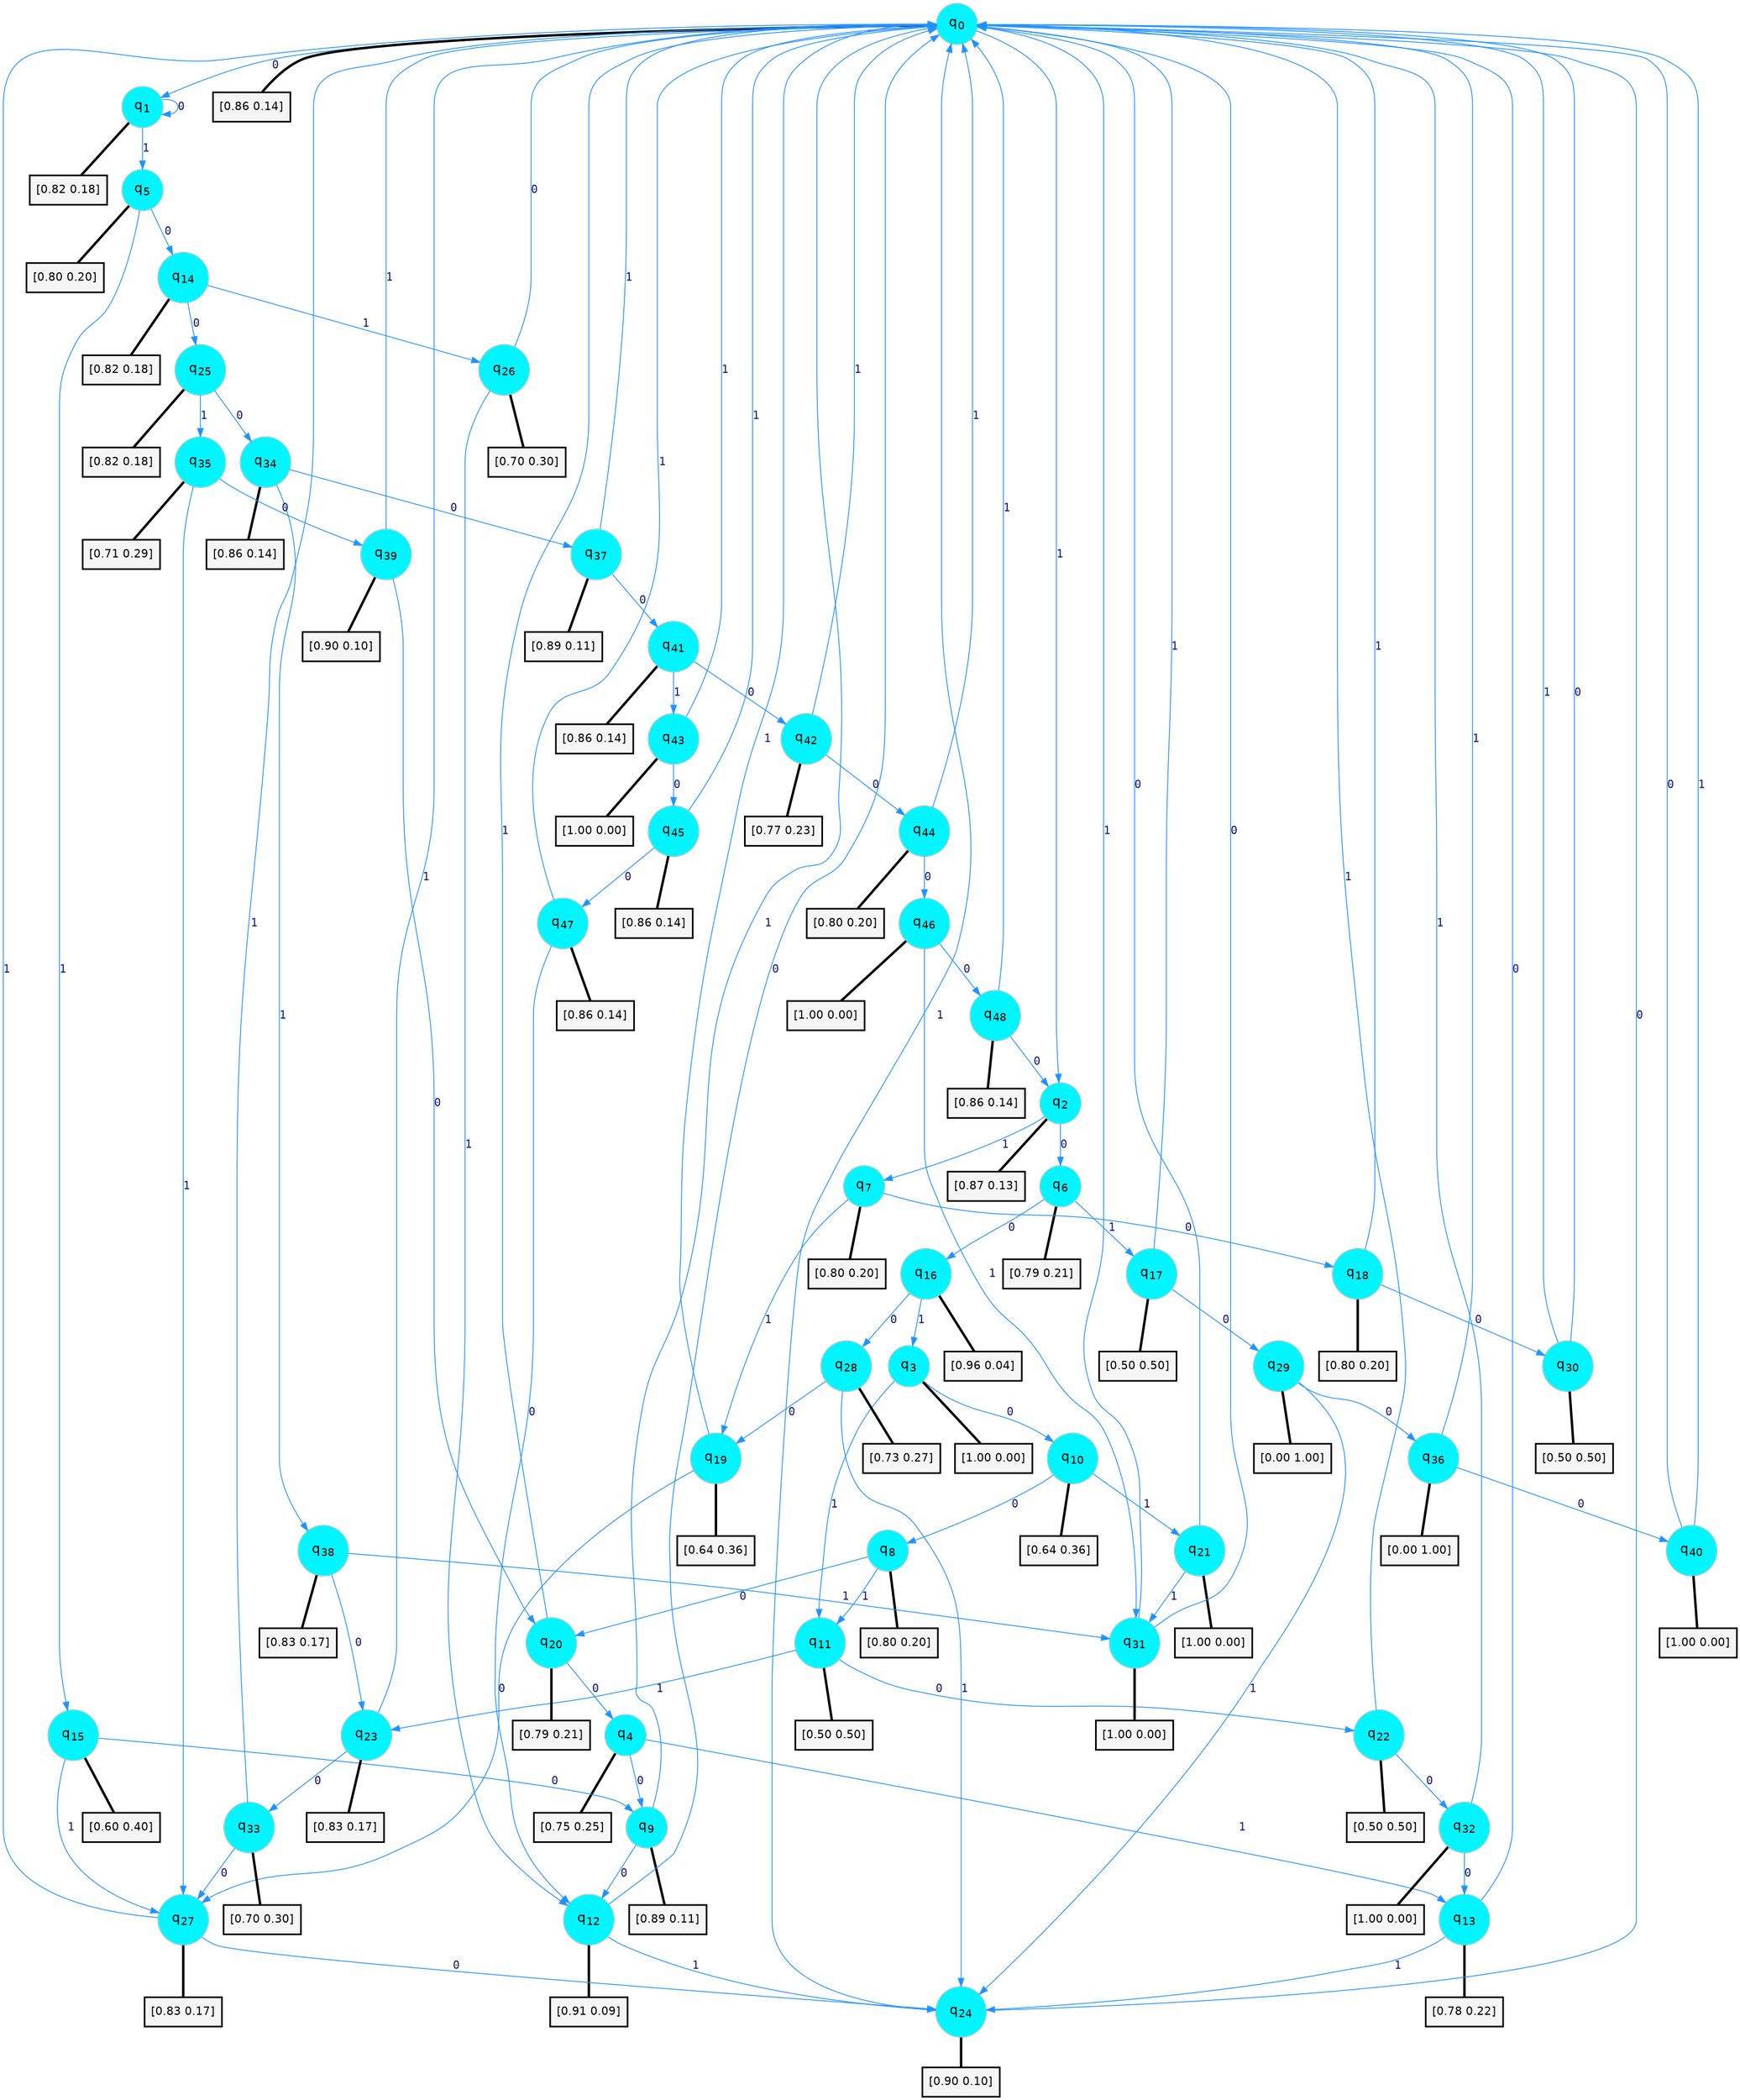 digraph G {
graph [
bgcolor=transparent, dpi=300, rankdir=TD, size="40,25"];
node [
color=gray, fillcolor=turquoise1, fontcolor=black, fontname=Helvetica, fontsize=16, fontweight=bold, shape=circle, style=filled];
edge [
arrowsize=1, color=dodgerblue1, fontcolor=midnightblue, fontname=courier, fontweight=bold, penwidth=1, style=solid, weight=20];
0[label=<q<SUB>0</SUB>>];
1[label=<q<SUB>1</SUB>>];
2[label=<q<SUB>2</SUB>>];
3[label=<q<SUB>3</SUB>>];
4[label=<q<SUB>4</SUB>>];
5[label=<q<SUB>5</SUB>>];
6[label=<q<SUB>6</SUB>>];
7[label=<q<SUB>7</SUB>>];
8[label=<q<SUB>8</SUB>>];
9[label=<q<SUB>9</SUB>>];
10[label=<q<SUB>10</SUB>>];
11[label=<q<SUB>11</SUB>>];
12[label=<q<SUB>12</SUB>>];
13[label=<q<SUB>13</SUB>>];
14[label=<q<SUB>14</SUB>>];
15[label=<q<SUB>15</SUB>>];
16[label=<q<SUB>16</SUB>>];
17[label=<q<SUB>17</SUB>>];
18[label=<q<SUB>18</SUB>>];
19[label=<q<SUB>19</SUB>>];
20[label=<q<SUB>20</SUB>>];
21[label=<q<SUB>21</SUB>>];
22[label=<q<SUB>22</SUB>>];
23[label=<q<SUB>23</SUB>>];
24[label=<q<SUB>24</SUB>>];
25[label=<q<SUB>25</SUB>>];
26[label=<q<SUB>26</SUB>>];
27[label=<q<SUB>27</SUB>>];
28[label=<q<SUB>28</SUB>>];
29[label=<q<SUB>29</SUB>>];
30[label=<q<SUB>30</SUB>>];
31[label=<q<SUB>31</SUB>>];
32[label=<q<SUB>32</SUB>>];
33[label=<q<SUB>33</SUB>>];
34[label=<q<SUB>34</SUB>>];
35[label=<q<SUB>35</SUB>>];
36[label=<q<SUB>36</SUB>>];
37[label=<q<SUB>37</SUB>>];
38[label=<q<SUB>38</SUB>>];
39[label=<q<SUB>39</SUB>>];
40[label=<q<SUB>40</SUB>>];
41[label=<q<SUB>41</SUB>>];
42[label=<q<SUB>42</SUB>>];
43[label=<q<SUB>43</SUB>>];
44[label=<q<SUB>44</SUB>>];
45[label=<q<SUB>45</SUB>>];
46[label=<q<SUB>46</SUB>>];
47[label=<q<SUB>47</SUB>>];
48[label=<q<SUB>48</SUB>>];
49[label="[0.86 0.14]", shape=box,fontcolor=black, fontname=Helvetica, fontsize=14, penwidth=2, fillcolor=whitesmoke,color=black];
50[label="[0.82 0.18]", shape=box,fontcolor=black, fontname=Helvetica, fontsize=14, penwidth=2, fillcolor=whitesmoke,color=black];
51[label="[0.87 0.13]", shape=box,fontcolor=black, fontname=Helvetica, fontsize=14, penwidth=2, fillcolor=whitesmoke,color=black];
52[label="[1.00 0.00]", shape=box,fontcolor=black, fontname=Helvetica, fontsize=14, penwidth=2, fillcolor=whitesmoke,color=black];
53[label="[0.75 0.25]", shape=box,fontcolor=black, fontname=Helvetica, fontsize=14, penwidth=2, fillcolor=whitesmoke,color=black];
54[label="[0.80 0.20]", shape=box,fontcolor=black, fontname=Helvetica, fontsize=14, penwidth=2, fillcolor=whitesmoke,color=black];
55[label="[0.79 0.21]", shape=box,fontcolor=black, fontname=Helvetica, fontsize=14, penwidth=2, fillcolor=whitesmoke,color=black];
56[label="[0.80 0.20]", shape=box,fontcolor=black, fontname=Helvetica, fontsize=14, penwidth=2, fillcolor=whitesmoke,color=black];
57[label="[0.80 0.20]", shape=box,fontcolor=black, fontname=Helvetica, fontsize=14, penwidth=2, fillcolor=whitesmoke,color=black];
58[label="[0.89 0.11]", shape=box,fontcolor=black, fontname=Helvetica, fontsize=14, penwidth=2, fillcolor=whitesmoke,color=black];
59[label="[0.64 0.36]", shape=box,fontcolor=black, fontname=Helvetica, fontsize=14, penwidth=2, fillcolor=whitesmoke,color=black];
60[label="[0.50 0.50]", shape=box,fontcolor=black, fontname=Helvetica, fontsize=14, penwidth=2, fillcolor=whitesmoke,color=black];
61[label="[0.91 0.09]", shape=box,fontcolor=black, fontname=Helvetica, fontsize=14, penwidth=2, fillcolor=whitesmoke,color=black];
62[label="[0.78 0.22]", shape=box,fontcolor=black, fontname=Helvetica, fontsize=14, penwidth=2, fillcolor=whitesmoke,color=black];
63[label="[0.82 0.18]", shape=box,fontcolor=black, fontname=Helvetica, fontsize=14, penwidth=2, fillcolor=whitesmoke,color=black];
64[label="[0.60 0.40]", shape=box,fontcolor=black, fontname=Helvetica, fontsize=14, penwidth=2, fillcolor=whitesmoke,color=black];
65[label="[0.96 0.04]", shape=box,fontcolor=black, fontname=Helvetica, fontsize=14, penwidth=2, fillcolor=whitesmoke,color=black];
66[label="[0.50 0.50]", shape=box,fontcolor=black, fontname=Helvetica, fontsize=14, penwidth=2, fillcolor=whitesmoke,color=black];
67[label="[0.80 0.20]", shape=box,fontcolor=black, fontname=Helvetica, fontsize=14, penwidth=2, fillcolor=whitesmoke,color=black];
68[label="[0.64 0.36]", shape=box,fontcolor=black, fontname=Helvetica, fontsize=14, penwidth=2, fillcolor=whitesmoke,color=black];
69[label="[0.79 0.21]", shape=box,fontcolor=black, fontname=Helvetica, fontsize=14, penwidth=2, fillcolor=whitesmoke,color=black];
70[label="[1.00 0.00]", shape=box,fontcolor=black, fontname=Helvetica, fontsize=14, penwidth=2, fillcolor=whitesmoke,color=black];
71[label="[0.50 0.50]", shape=box,fontcolor=black, fontname=Helvetica, fontsize=14, penwidth=2, fillcolor=whitesmoke,color=black];
72[label="[0.83 0.17]", shape=box,fontcolor=black, fontname=Helvetica, fontsize=14, penwidth=2, fillcolor=whitesmoke,color=black];
73[label="[0.90 0.10]", shape=box,fontcolor=black, fontname=Helvetica, fontsize=14, penwidth=2, fillcolor=whitesmoke,color=black];
74[label="[0.82 0.18]", shape=box,fontcolor=black, fontname=Helvetica, fontsize=14, penwidth=2, fillcolor=whitesmoke,color=black];
75[label="[0.70 0.30]", shape=box,fontcolor=black, fontname=Helvetica, fontsize=14, penwidth=2, fillcolor=whitesmoke,color=black];
76[label="[0.83 0.17]", shape=box,fontcolor=black, fontname=Helvetica, fontsize=14, penwidth=2, fillcolor=whitesmoke,color=black];
77[label="[0.73 0.27]", shape=box,fontcolor=black, fontname=Helvetica, fontsize=14, penwidth=2, fillcolor=whitesmoke,color=black];
78[label="[0.00 1.00]", shape=box,fontcolor=black, fontname=Helvetica, fontsize=14, penwidth=2, fillcolor=whitesmoke,color=black];
79[label="[0.50 0.50]", shape=box,fontcolor=black, fontname=Helvetica, fontsize=14, penwidth=2, fillcolor=whitesmoke,color=black];
80[label="[1.00 0.00]", shape=box,fontcolor=black, fontname=Helvetica, fontsize=14, penwidth=2, fillcolor=whitesmoke,color=black];
81[label="[1.00 0.00]", shape=box,fontcolor=black, fontname=Helvetica, fontsize=14, penwidth=2, fillcolor=whitesmoke,color=black];
82[label="[0.70 0.30]", shape=box,fontcolor=black, fontname=Helvetica, fontsize=14, penwidth=2, fillcolor=whitesmoke,color=black];
83[label="[0.86 0.14]", shape=box,fontcolor=black, fontname=Helvetica, fontsize=14, penwidth=2, fillcolor=whitesmoke,color=black];
84[label="[0.71 0.29]", shape=box,fontcolor=black, fontname=Helvetica, fontsize=14, penwidth=2, fillcolor=whitesmoke,color=black];
85[label="[0.00 1.00]", shape=box,fontcolor=black, fontname=Helvetica, fontsize=14, penwidth=2, fillcolor=whitesmoke,color=black];
86[label="[0.89 0.11]", shape=box,fontcolor=black, fontname=Helvetica, fontsize=14, penwidth=2, fillcolor=whitesmoke,color=black];
87[label="[0.83 0.17]", shape=box,fontcolor=black, fontname=Helvetica, fontsize=14, penwidth=2, fillcolor=whitesmoke,color=black];
88[label="[0.90 0.10]", shape=box,fontcolor=black, fontname=Helvetica, fontsize=14, penwidth=2, fillcolor=whitesmoke,color=black];
89[label="[1.00 0.00]", shape=box,fontcolor=black, fontname=Helvetica, fontsize=14, penwidth=2, fillcolor=whitesmoke,color=black];
90[label="[0.86 0.14]", shape=box,fontcolor=black, fontname=Helvetica, fontsize=14, penwidth=2, fillcolor=whitesmoke,color=black];
91[label="[0.77 0.23]", shape=box,fontcolor=black, fontname=Helvetica, fontsize=14, penwidth=2, fillcolor=whitesmoke,color=black];
92[label="[1.00 0.00]", shape=box,fontcolor=black, fontname=Helvetica, fontsize=14, penwidth=2, fillcolor=whitesmoke,color=black];
93[label="[0.80 0.20]", shape=box,fontcolor=black, fontname=Helvetica, fontsize=14, penwidth=2, fillcolor=whitesmoke,color=black];
94[label="[0.86 0.14]", shape=box,fontcolor=black, fontname=Helvetica, fontsize=14, penwidth=2, fillcolor=whitesmoke,color=black];
95[label="[1.00 0.00]", shape=box,fontcolor=black, fontname=Helvetica, fontsize=14, penwidth=2, fillcolor=whitesmoke,color=black];
96[label="[0.86 0.14]", shape=box,fontcolor=black, fontname=Helvetica, fontsize=14, penwidth=2, fillcolor=whitesmoke,color=black];
97[label="[0.86 0.14]", shape=box,fontcolor=black, fontname=Helvetica, fontsize=14, penwidth=2, fillcolor=whitesmoke,color=black];
0->1 [label=0];
0->2 [label=1];
0->49 [arrowhead=none, penwidth=3,color=black];
1->1 [label=0];
1->5 [label=1];
1->50 [arrowhead=none, penwidth=3,color=black];
2->6 [label=0];
2->7 [label=1];
2->51 [arrowhead=none, penwidth=3,color=black];
3->10 [label=0];
3->11 [label=1];
3->52 [arrowhead=none, penwidth=3,color=black];
4->9 [label=0];
4->13 [label=1];
4->53 [arrowhead=none, penwidth=3,color=black];
5->14 [label=0];
5->15 [label=1];
5->54 [arrowhead=none, penwidth=3,color=black];
6->16 [label=0];
6->17 [label=1];
6->55 [arrowhead=none, penwidth=3,color=black];
7->18 [label=0];
7->19 [label=1];
7->56 [arrowhead=none, penwidth=3,color=black];
8->20 [label=0];
8->11 [label=1];
8->57 [arrowhead=none, penwidth=3,color=black];
9->12 [label=0];
9->0 [label=1];
9->58 [arrowhead=none, penwidth=3,color=black];
10->8 [label=0];
10->21 [label=1];
10->59 [arrowhead=none, penwidth=3,color=black];
11->22 [label=0];
11->23 [label=1];
11->60 [arrowhead=none, penwidth=3,color=black];
12->0 [label=0];
12->24 [label=1];
12->61 [arrowhead=none, penwidth=3,color=black];
13->0 [label=0];
13->24 [label=1];
13->62 [arrowhead=none, penwidth=3,color=black];
14->25 [label=0];
14->26 [label=1];
14->63 [arrowhead=none, penwidth=3,color=black];
15->9 [label=0];
15->27 [label=1];
15->64 [arrowhead=none, penwidth=3,color=black];
16->28 [label=0];
16->3 [label=1];
16->65 [arrowhead=none, penwidth=3,color=black];
17->29 [label=0];
17->0 [label=1];
17->66 [arrowhead=none, penwidth=3,color=black];
18->30 [label=0];
18->0 [label=1];
18->67 [arrowhead=none, penwidth=3,color=black];
19->27 [label=0];
19->0 [label=1];
19->68 [arrowhead=none, penwidth=3,color=black];
20->4 [label=0];
20->0 [label=1];
20->69 [arrowhead=none, penwidth=3,color=black];
21->0 [label=0];
21->31 [label=1];
21->70 [arrowhead=none, penwidth=3,color=black];
22->32 [label=0];
22->0 [label=1];
22->71 [arrowhead=none, penwidth=3,color=black];
23->33 [label=0];
23->0 [label=1];
23->72 [arrowhead=none, penwidth=3,color=black];
24->0 [label=0];
24->0 [label=1];
24->73 [arrowhead=none, penwidth=3,color=black];
25->34 [label=0];
25->35 [label=1];
25->74 [arrowhead=none, penwidth=3,color=black];
26->0 [label=0];
26->12 [label=1];
26->75 [arrowhead=none, penwidth=3,color=black];
27->24 [label=0];
27->0 [label=1];
27->76 [arrowhead=none, penwidth=3,color=black];
28->19 [label=0];
28->24 [label=1];
28->77 [arrowhead=none, penwidth=3,color=black];
29->36 [label=0];
29->24 [label=1];
29->78 [arrowhead=none, penwidth=3,color=black];
30->0 [label=0];
30->0 [label=1];
30->79 [arrowhead=none, penwidth=3,color=black];
31->0 [label=0];
31->0 [label=1];
31->80 [arrowhead=none, penwidth=3,color=black];
32->13 [label=0];
32->0 [label=1];
32->81 [arrowhead=none, penwidth=3,color=black];
33->27 [label=0];
33->0 [label=1];
33->82 [arrowhead=none, penwidth=3,color=black];
34->37 [label=0];
34->38 [label=1];
34->83 [arrowhead=none, penwidth=3,color=black];
35->39 [label=0];
35->27 [label=1];
35->84 [arrowhead=none, penwidth=3,color=black];
36->40 [label=0];
36->0 [label=1];
36->85 [arrowhead=none, penwidth=3,color=black];
37->41 [label=0];
37->0 [label=1];
37->86 [arrowhead=none, penwidth=3,color=black];
38->23 [label=0];
38->31 [label=1];
38->87 [arrowhead=none, penwidth=3,color=black];
39->20 [label=0];
39->0 [label=1];
39->88 [arrowhead=none, penwidth=3,color=black];
40->0 [label=0];
40->0 [label=1];
40->89 [arrowhead=none, penwidth=3,color=black];
41->42 [label=0];
41->43 [label=1];
41->90 [arrowhead=none, penwidth=3,color=black];
42->44 [label=0];
42->0 [label=1];
42->91 [arrowhead=none, penwidth=3,color=black];
43->45 [label=0];
43->0 [label=1];
43->92 [arrowhead=none, penwidth=3,color=black];
44->46 [label=0];
44->0 [label=1];
44->93 [arrowhead=none, penwidth=3,color=black];
45->47 [label=0];
45->0 [label=1];
45->94 [arrowhead=none, penwidth=3,color=black];
46->48 [label=0];
46->31 [label=1];
46->95 [arrowhead=none, penwidth=3,color=black];
47->12 [label=0];
47->0 [label=1];
47->96 [arrowhead=none, penwidth=3,color=black];
48->2 [label=0];
48->0 [label=1];
48->97 [arrowhead=none, penwidth=3,color=black];
}
